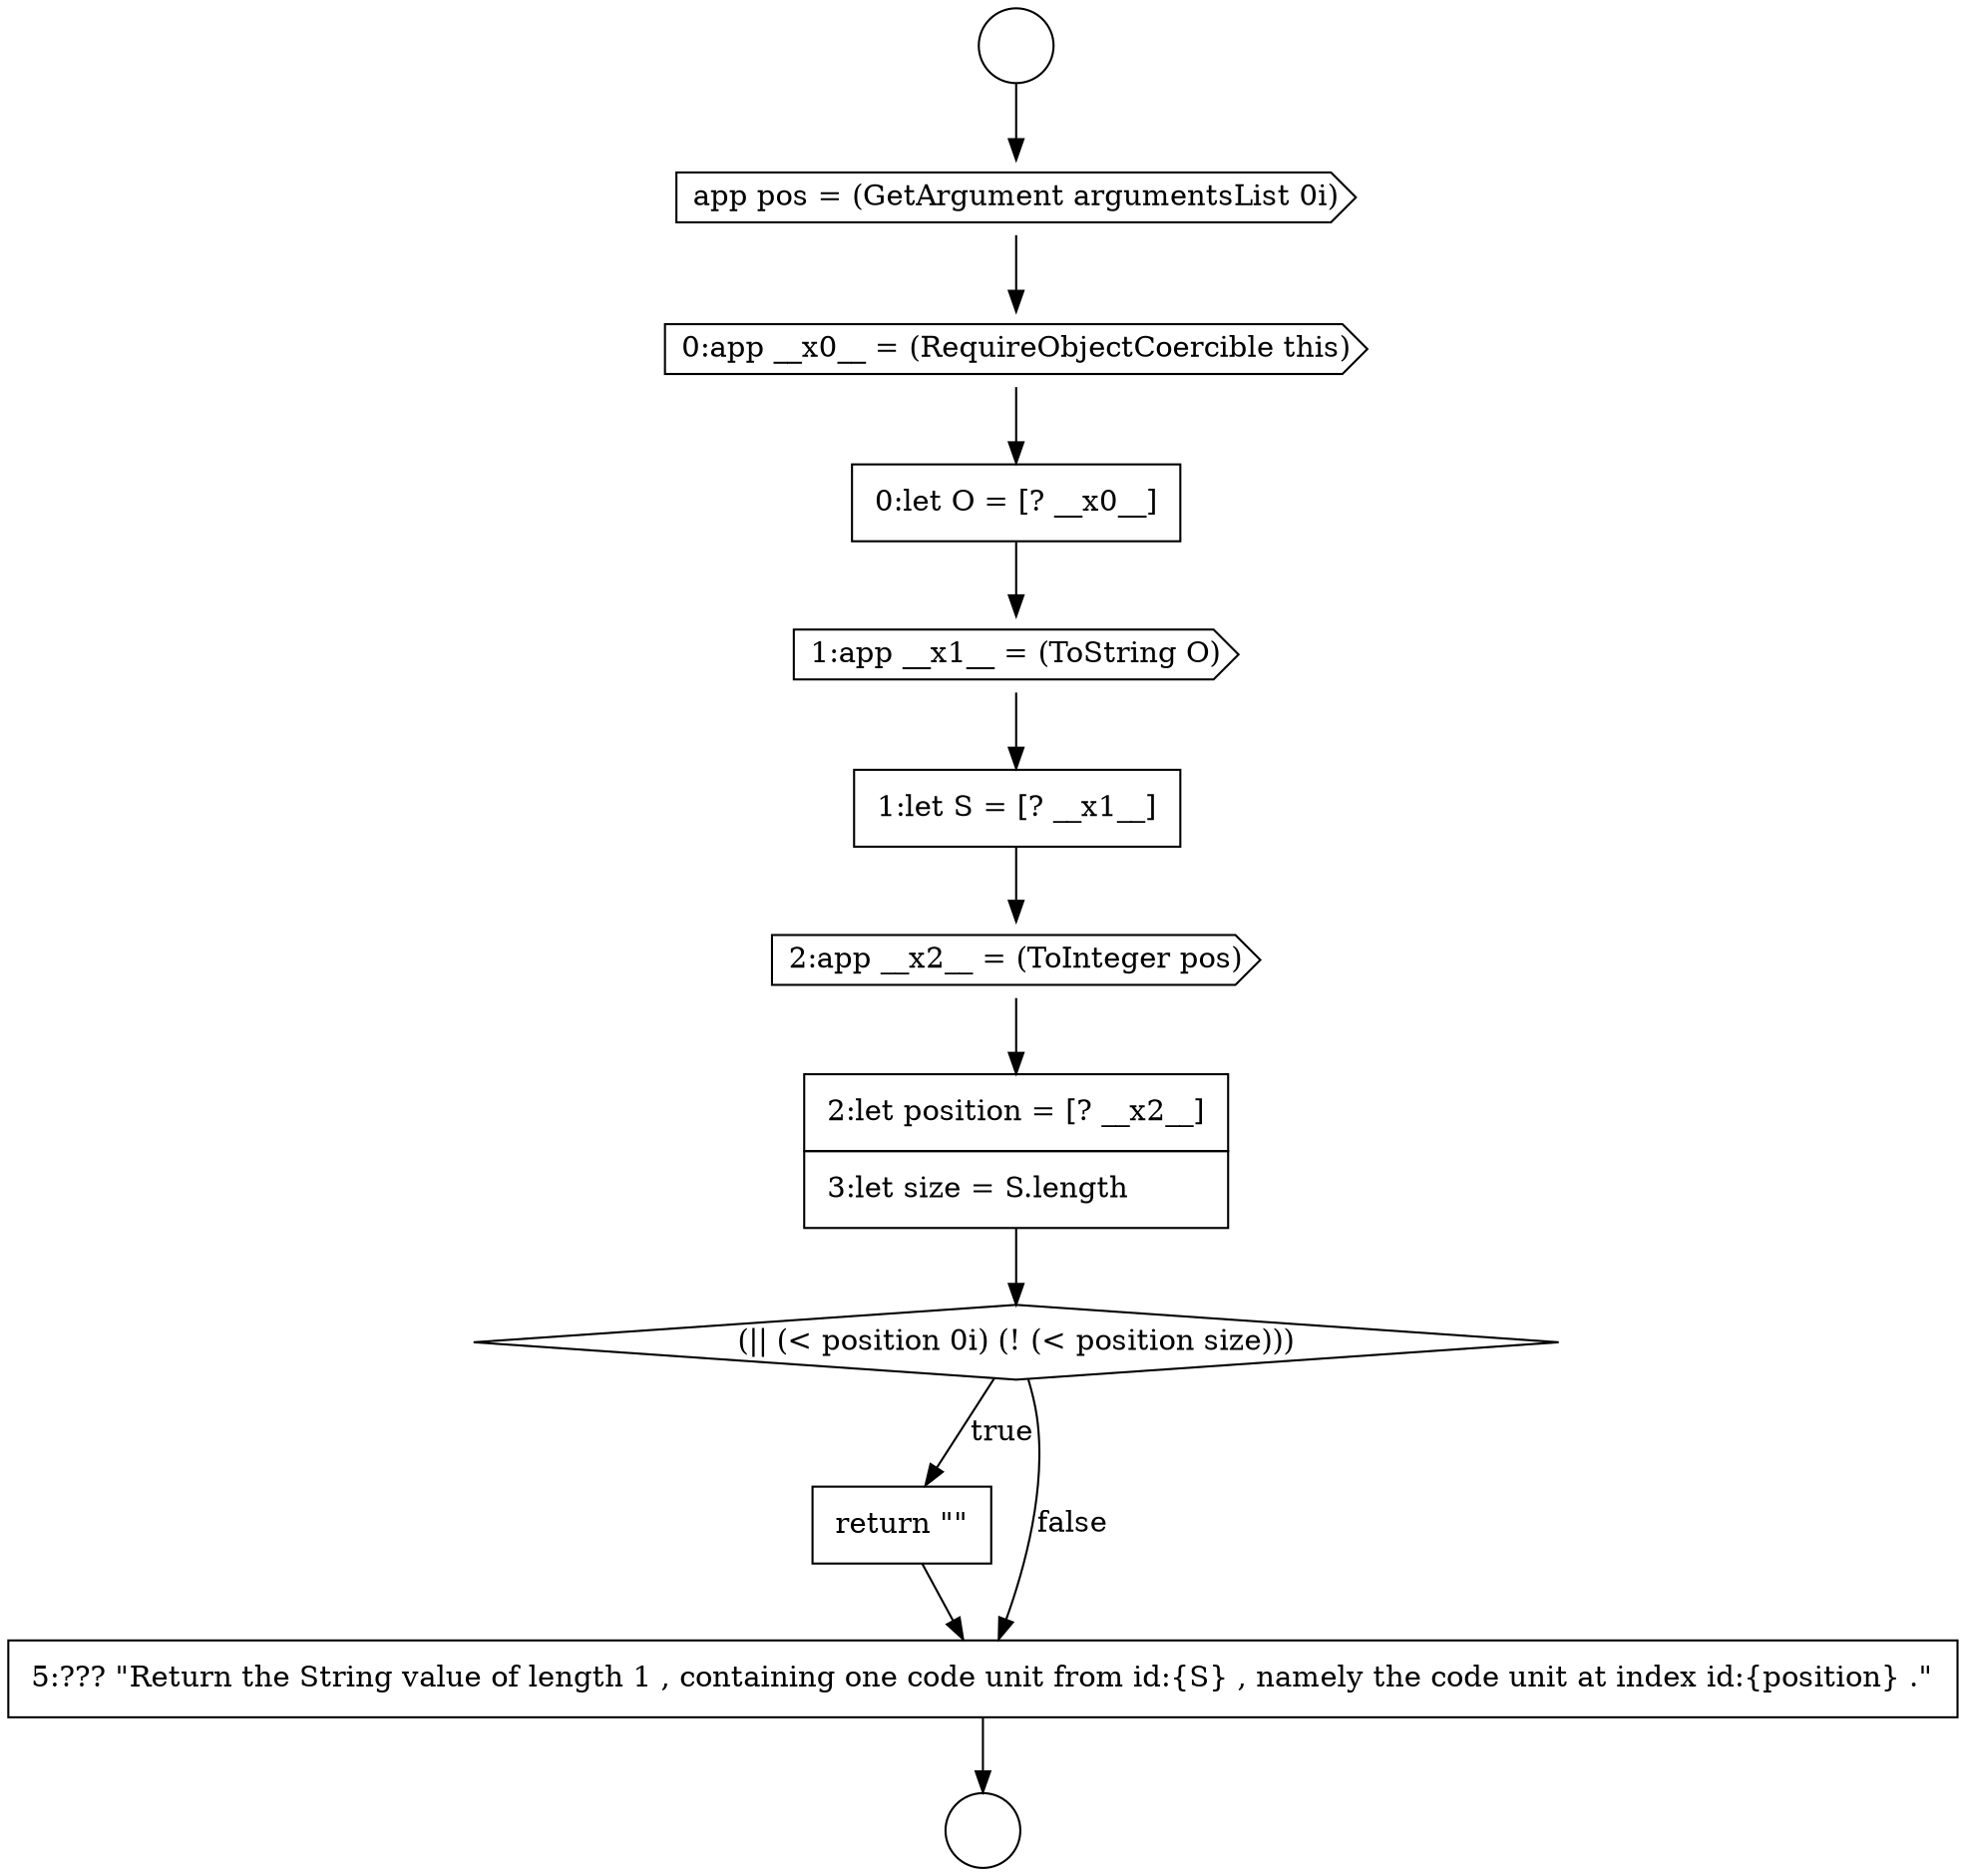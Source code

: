 digraph {
  node13623 [shape=circle label=" " color="black" fillcolor="white" style=filled]
  node13629 [shape=none, margin=0, label=<<font color="black">
    <table border="0" cellborder="1" cellspacing="0" cellpadding="10">
      <tr><td align="left">1:let S = [? __x1__]</td></tr>
    </table>
  </font>> color="black" fillcolor="white" style=filled]
  node13633 [shape=none, margin=0, label=<<font color="black">
    <table border="0" cellborder="1" cellspacing="0" cellpadding="10">
      <tr><td align="left">return &quot;&quot;</td></tr>
    </table>
  </font>> color="black" fillcolor="white" style=filled]
  node13630 [shape=cds, label=<<font color="black">2:app __x2__ = (ToInteger pos)</font>> color="black" fillcolor="white" style=filled]
  node13634 [shape=none, margin=0, label=<<font color="black">
    <table border="0" cellborder="1" cellspacing="0" cellpadding="10">
      <tr><td align="left">5:??? &quot;Return the String value of length 1 , containing one code unit from id:{S} , namely the code unit at index id:{position} .&quot;</td></tr>
    </table>
  </font>> color="black" fillcolor="white" style=filled]
  node13632 [shape=diamond, label=<<font color="black">(|| (&lt; position 0i) (! (&lt; position size)))</font>> color="black" fillcolor="white" style=filled]
  node13624 [shape=circle label=" " color="black" fillcolor="white" style=filled]
  node13631 [shape=none, margin=0, label=<<font color="black">
    <table border="0" cellborder="1" cellspacing="0" cellpadding="10">
      <tr><td align="left">2:let position = [? __x2__]</td></tr>
      <tr><td align="left">3:let size = S.length</td></tr>
    </table>
  </font>> color="black" fillcolor="white" style=filled]
  node13628 [shape=cds, label=<<font color="black">1:app __x1__ = (ToString O)</font>> color="black" fillcolor="white" style=filled]
  node13626 [shape=cds, label=<<font color="black">0:app __x0__ = (RequireObjectCoercible this)</font>> color="black" fillcolor="white" style=filled]
  node13627 [shape=none, margin=0, label=<<font color="black">
    <table border="0" cellborder="1" cellspacing="0" cellpadding="10">
      <tr><td align="left">0:let O = [? __x0__]</td></tr>
    </table>
  </font>> color="black" fillcolor="white" style=filled]
  node13625 [shape=cds, label=<<font color="black">app pos = (GetArgument argumentsList 0i)</font>> color="black" fillcolor="white" style=filled]
  node13627 -> node13628 [ color="black"]
  node13625 -> node13626 [ color="black"]
  node13626 -> node13627 [ color="black"]
  node13634 -> node13624 [ color="black"]
  node13631 -> node13632 [ color="black"]
  node13629 -> node13630 [ color="black"]
  node13628 -> node13629 [ color="black"]
  node13623 -> node13625 [ color="black"]
  node13630 -> node13631 [ color="black"]
  node13632 -> node13633 [label=<<font color="black">true</font>> color="black"]
  node13632 -> node13634 [label=<<font color="black">false</font>> color="black"]
  node13633 -> node13634 [ color="black"]
}
